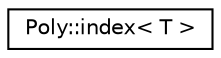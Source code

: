 digraph "Graphical Class Hierarchy"
{
  edge [fontname="Helvetica",fontsize="10",labelfontname="Helvetica",labelfontsize="10"];
  node [fontname="Helvetica",fontsize="10",shape=record];
  rankdir="LR";
  Node0 [label="Poly::index\< T \>",height=0.2,width=0.4,color="black", fillcolor="white", style="filled",URL="$struct_poly_1_1index.html"];
}

